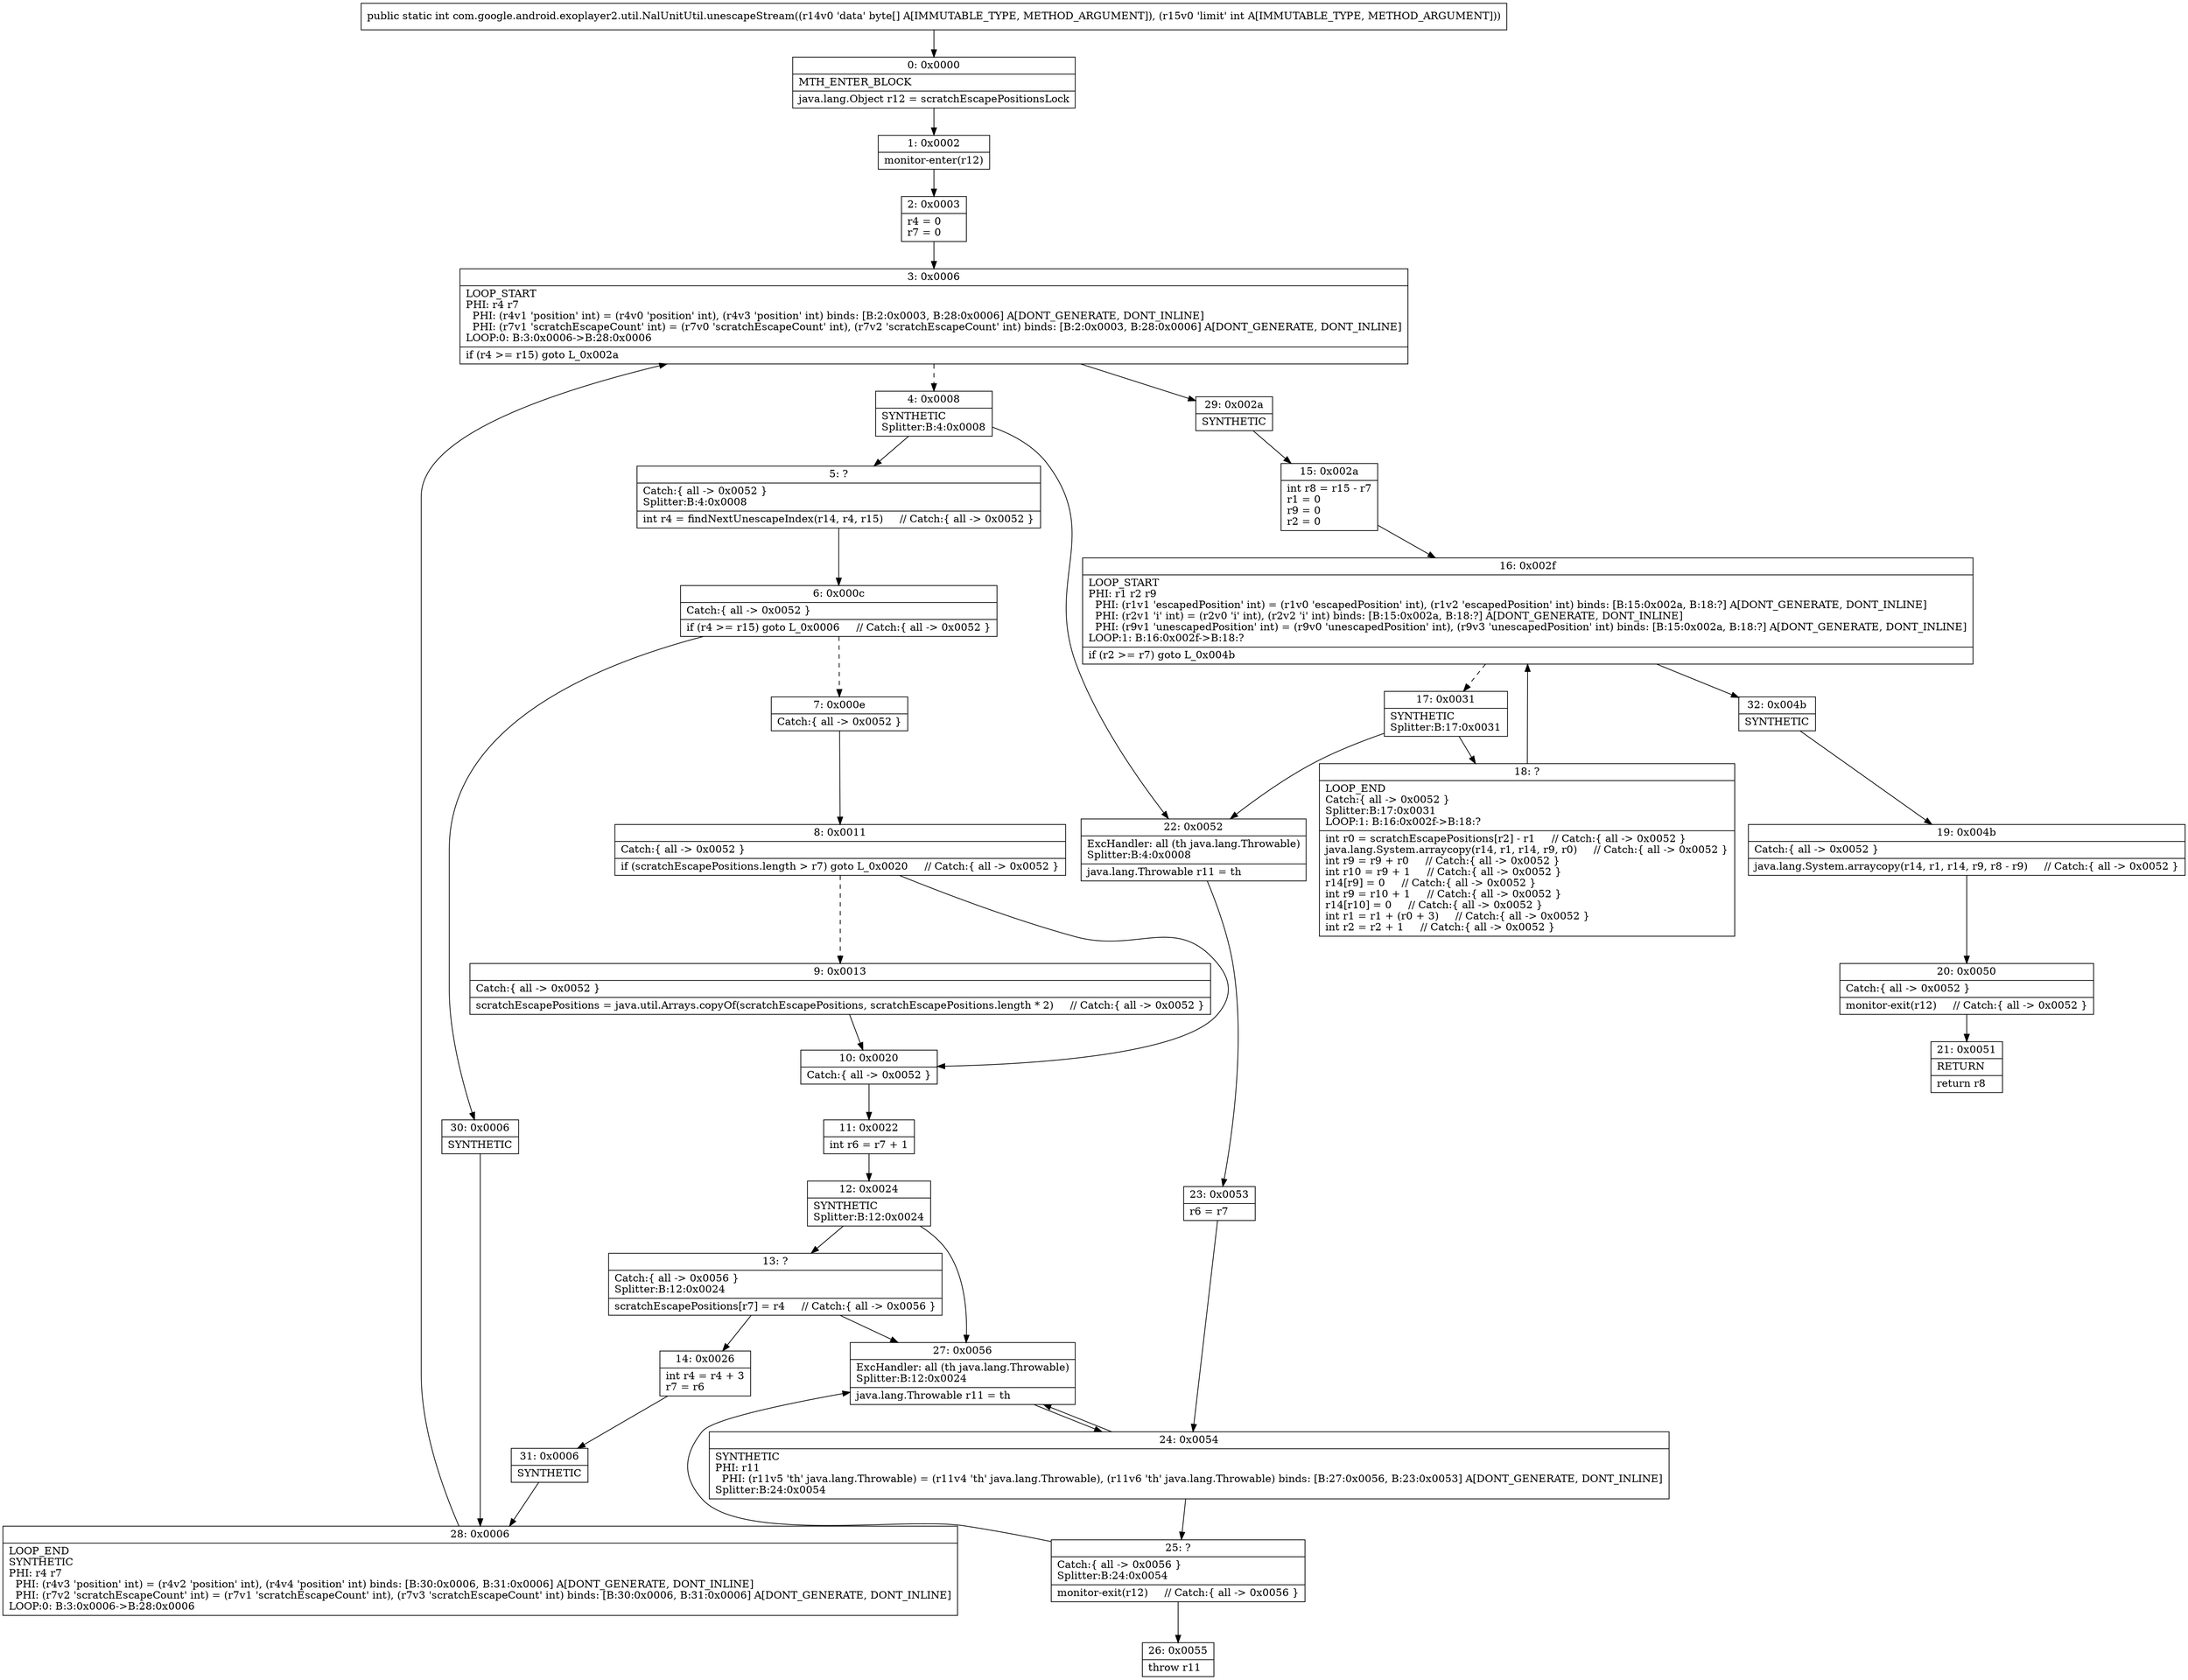 digraph "CFG forcom.google.android.exoplayer2.util.NalUnitUtil.unescapeStream([BI)I" {
Node_0 [shape=record,label="{0\:\ 0x0000|MTH_ENTER_BLOCK\l|java.lang.Object r12 = scratchEscapePositionsLock\l}"];
Node_1 [shape=record,label="{1\:\ 0x0002|monitor\-enter(r12)\l}"];
Node_2 [shape=record,label="{2\:\ 0x0003|r4 = 0\lr7 = 0\l}"];
Node_3 [shape=record,label="{3\:\ 0x0006|LOOP_START\lPHI: r4 r7 \l  PHI: (r4v1 'position' int) = (r4v0 'position' int), (r4v3 'position' int) binds: [B:2:0x0003, B:28:0x0006] A[DONT_GENERATE, DONT_INLINE]\l  PHI: (r7v1 'scratchEscapeCount' int) = (r7v0 'scratchEscapeCount' int), (r7v2 'scratchEscapeCount' int) binds: [B:2:0x0003, B:28:0x0006] A[DONT_GENERATE, DONT_INLINE]\lLOOP:0: B:3:0x0006\-\>B:28:0x0006\l|if (r4 \>= r15) goto L_0x002a\l}"];
Node_4 [shape=record,label="{4\:\ 0x0008|SYNTHETIC\lSplitter:B:4:0x0008\l}"];
Node_5 [shape=record,label="{5\:\ ?|Catch:\{ all \-\> 0x0052 \}\lSplitter:B:4:0x0008\l|int r4 = findNextUnescapeIndex(r14, r4, r15)     \/\/ Catch:\{ all \-\> 0x0052 \}\l}"];
Node_6 [shape=record,label="{6\:\ 0x000c|Catch:\{ all \-\> 0x0052 \}\l|if (r4 \>= r15) goto L_0x0006     \/\/ Catch:\{ all \-\> 0x0052 \}\l}"];
Node_7 [shape=record,label="{7\:\ 0x000e|Catch:\{ all \-\> 0x0052 \}\l}"];
Node_8 [shape=record,label="{8\:\ 0x0011|Catch:\{ all \-\> 0x0052 \}\l|if (scratchEscapePositions.length \> r7) goto L_0x0020     \/\/ Catch:\{ all \-\> 0x0052 \}\l}"];
Node_9 [shape=record,label="{9\:\ 0x0013|Catch:\{ all \-\> 0x0052 \}\l|scratchEscapePositions = java.util.Arrays.copyOf(scratchEscapePositions, scratchEscapePositions.length * 2)     \/\/ Catch:\{ all \-\> 0x0052 \}\l}"];
Node_10 [shape=record,label="{10\:\ 0x0020|Catch:\{ all \-\> 0x0052 \}\l}"];
Node_11 [shape=record,label="{11\:\ 0x0022|int r6 = r7 + 1\l}"];
Node_12 [shape=record,label="{12\:\ 0x0024|SYNTHETIC\lSplitter:B:12:0x0024\l}"];
Node_13 [shape=record,label="{13\:\ ?|Catch:\{ all \-\> 0x0056 \}\lSplitter:B:12:0x0024\l|scratchEscapePositions[r7] = r4     \/\/ Catch:\{ all \-\> 0x0056 \}\l}"];
Node_14 [shape=record,label="{14\:\ 0x0026|int r4 = r4 + 3\lr7 = r6\l}"];
Node_15 [shape=record,label="{15\:\ 0x002a|int r8 = r15 \- r7\lr1 = 0\lr9 = 0\lr2 = 0\l}"];
Node_16 [shape=record,label="{16\:\ 0x002f|LOOP_START\lPHI: r1 r2 r9 \l  PHI: (r1v1 'escapedPosition' int) = (r1v0 'escapedPosition' int), (r1v2 'escapedPosition' int) binds: [B:15:0x002a, B:18:?] A[DONT_GENERATE, DONT_INLINE]\l  PHI: (r2v1 'i' int) = (r2v0 'i' int), (r2v2 'i' int) binds: [B:15:0x002a, B:18:?] A[DONT_GENERATE, DONT_INLINE]\l  PHI: (r9v1 'unescapedPosition' int) = (r9v0 'unescapedPosition' int), (r9v3 'unescapedPosition' int) binds: [B:15:0x002a, B:18:?] A[DONT_GENERATE, DONT_INLINE]\lLOOP:1: B:16:0x002f\-\>B:18:?\l|if (r2 \>= r7) goto L_0x004b\l}"];
Node_17 [shape=record,label="{17\:\ 0x0031|SYNTHETIC\lSplitter:B:17:0x0031\l}"];
Node_18 [shape=record,label="{18\:\ ?|LOOP_END\lCatch:\{ all \-\> 0x0052 \}\lSplitter:B:17:0x0031\lLOOP:1: B:16:0x002f\-\>B:18:?\l|int r0 = scratchEscapePositions[r2] \- r1     \/\/ Catch:\{ all \-\> 0x0052 \}\ljava.lang.System.arraycopy(r14, r1, r14, r9, r0)     \/\/ Catch:\{ all \-\> 0x0052 \}\lint r9 = r9 + r0     \/\/ Catch:\{ all \-\> 0x0052 \}\lint r10 = r9 + 1     \/\/ Catch:\{ all \-\> 0x0052 \}\lr14[r9] = 0     \/\/ Catch:\{ all \-\> 0x0052 \}\lint r9 = r10 + 1     \/\/ Catch:\{ all \-\> 0x0052 \}\lr14[r10] = 0     \/\/ Catch:\{ all \-\> 0x0052 \}\lint r1 = r1 + (r0 + 3)     \/\/ Catch:\{ all \-\> 0x0052 \}\lint r2 = r2 + 1     \/\/ Catch:\{ all \-\> 0x0052 \}\l}"];
Node_19 [shape=record,label="{19\:\ 0x004b|Catch:\{ all \-\> 0x0052 \}\l|java.lang.System.arraycopy(r14, r1, r14, r9, r8 \- r9)     \/\/ Catch:\{ all \-\> 0x0052 \}\l}"];
Node_20 [shape=record,label="{20\:\ 0x0050|Catch:\{ all \-\> 0x0052 \}\l|monitor\-exit(r12)     \/\/ Catch:\{ all \-\> 0x0052 \}\l}"];
Node_21 [shape=record,label="{21\:\ 0x0051|RETURN\l|return r8\l}"];
Node_22 [shape=record,label="{22\:\ 0x0052|ExcHandler: all (th java.lang.Throwable)\lSplitter:B:4:0x0008\l|java.lang.Throwable r11 = th\l}"];
Node_23 [shape=record,label="{23\:\ 0x0053|r6 = r7\l}"];
Node_24 [shape=record,label="{24\:\ 0x0054|SYNTHETIC\lPHI: r11 \l  PHI: (r11v5 'th' java.lang.Throwable) = (r11v4 'th' java.lang.Throwable), (r11v6 'th' java.lang.Throwable) binds: [B:27:0x0056, B:23:0x0053] A[DONT_GENERATE, DONT_INLINE]\lSplitter:B:24:0x0054\l}"];
Node_25 [shape=record,label="{25\:\ ?|Catch:\{ all \-\> 0x0056 \}\lSplitter:B:24:0x0054\l|monitor\-exit(r12)     \/\/ Catch:\{ all \-\> 0x0056 \}\l}"];
Node_26 [shape=record,label="{26\:\ 0x0055|throw r11\l}"];
Node_27 [shape=record,label="{27\:\ 0x0056|ExcHandler: all (th java.lang.Throwable)\lSplitter:B:12:0x0024\l|java.lang.Throwable r11 = th\l}"];
Node_28 [shape=record,label="{28\:\ 0x0006|LOOP_END\lSYNTHETIC\lPHI: r4 r7 \l  PHI: (r4v3 'position' int) = (r4v2 'position' int), (r4v4 'position' int) binds: [B:30:0x0006, B:31:0x0006] A[DONT_GENERATE, DONT_INLINE]\l  PHI: (r7v2 'scratchEscapeCount' int) = (r7v1 'scratchEscapeCount' int), (r7v3 'scratchEscapeCount' int) binds: [B:30:0x0006, B:31:0x0006] A[DONT_GENERATE, DONT_INLINE]\lLOOP:0: B:3:0x0006\-\>B:28:0x0006\l}"];
Node_29 [shape=record,label="{29\:\ 0x002a|SYNTHETIC\l}"];
Node_30 [shape=record,label="{30\:\ 0x0006|SYNTHETIC\l}"];
Node_31 [shape=record,label="{31\:\ 0x0006|SYNTHETIC\l}"];
Node_32 [shape=record,label="{32\:\ 0x004b|SYNTHETIC\l}"];
MethodNode[shape=record,label="{public static int com.google.android.exoplayer2.util.NalUnitUtil.unescapeStream((r14v0 'data' byte[] A[IMMUTABLE_TYPE, METHOD_ARGUMENT]), (r15v0 'limit' int A[IMMUTABLE_TYPE, METHOD_ARGUMENT])) }"];
MethodNode -> Node_0;
Node_0 -> Node_1;
Node_1 -> Node_2;
Node_2 -> Node_3;
Node_3 -> Node_4[style=dashed];
Node_3 -> Node_29;
Node_4 -> Node_5;
Node_4 -> Node_22;
Node_5 -> Node_6;
Node_6 -> Node_7[style=dashed];
Node_6 -> Node_30;
Node_7 -> Node_8;
Node_8 -> Node_9[style=dashed];
Node_8 -> Node_10;
Node_9 -> Node_10;
Node_10 -> Node_11;
Node_11 -> Node_12;
Node_12 -> Node_13;
Node_12 -> Node_27;
Node_13 -> Node_14;
Node_13 -> Node_27;
Node_14 -> Node_31;
Node_15 -> Node_16;
Node_16 -> Node_17[style=dashed];
Node_16 -> Node_32;
Node_17 -> Node_18;
Node_17 -> Node_22;
Node_18 -> Node_16;
Node_19 -> Node_20;
Node_20 -> Node_21;
Node_22 -> Node_23;
Node_23 -> Node_24;
Node_24 -> Node_25;
Node_24 -> Node_27;
Node_25 -> Node_26;
Node_25 -> Node_27;
Node_27 -> Node_24;
Node_28 -> Node_3;
Node_29 -> Node_15;
Node_30 -> Node_28;
Node_31 -> Node_28;
Node_32 -> Node_19;
}

